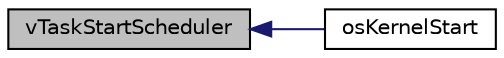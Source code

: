 digraph "vTaskStartScheduler"
{
  edge [fontname="Helvetica",fontsize="10",labelfontname="Helvetica",labelfontsize="10"];
  node [fontname="Helvetica",fontsize="10",shape=record];
  rankdir="LR";
  Node88 [label="vTaskStartScheduler",height=0.2,width=0.4,color="black", fillcolor="grey75", style="filled", fontcolor="black"];
  Node88 -> Node89 [dir="back",color="midnightblue",fontsize="10",style="solid",fontname="Helvetica"];
  Node89 [label="osKernelStart",height=0.2,width=0.4,color="black", fillcolor="white", style="filled",URL="$cmsis__os_8h.html#aab668ffd2ea76bb0a77ab0ab385eaef2",tooltip="Start the RTOS Kernel. "];
}
